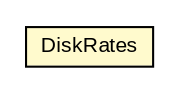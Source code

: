 #!/usr/local/bin/dot
#
# Class diagram 
# Generated by UMLGraph version R5_6-24-gf6e263 (http://www.umlgraph.org/)
#

digraph G {
	edge [fontname="arial",fontsize=10,labelfontname="arial",labelfontsize=10];
	node [fontname="arial",fontsize=10,shape=plaintext];
	nodesep=0.25;
	ranksep=0.5;
	// org.miloss.fgsms.osagent.Iostat.DiskRates
	c729277 [label=<<table title="org.miloss.fgsms.osagent.Iostat.DiskRates" border="0" cellborder="1" cellspacing="0" cellpadding="2" port="p" bgcolor="lemonChiffon" href="./Iostat.DiskRates.html">
		<tr><td><table border="0" cellspacing="0" cellpadding="1">
<tr><td align="center" balign="center"> DiskRates </td></tr>
		</table></td></tr>
		</table>>, URL="./Iostat.DiskRates.html", fontname="arial", fontcolor="black", fontsize=10.0];
}

